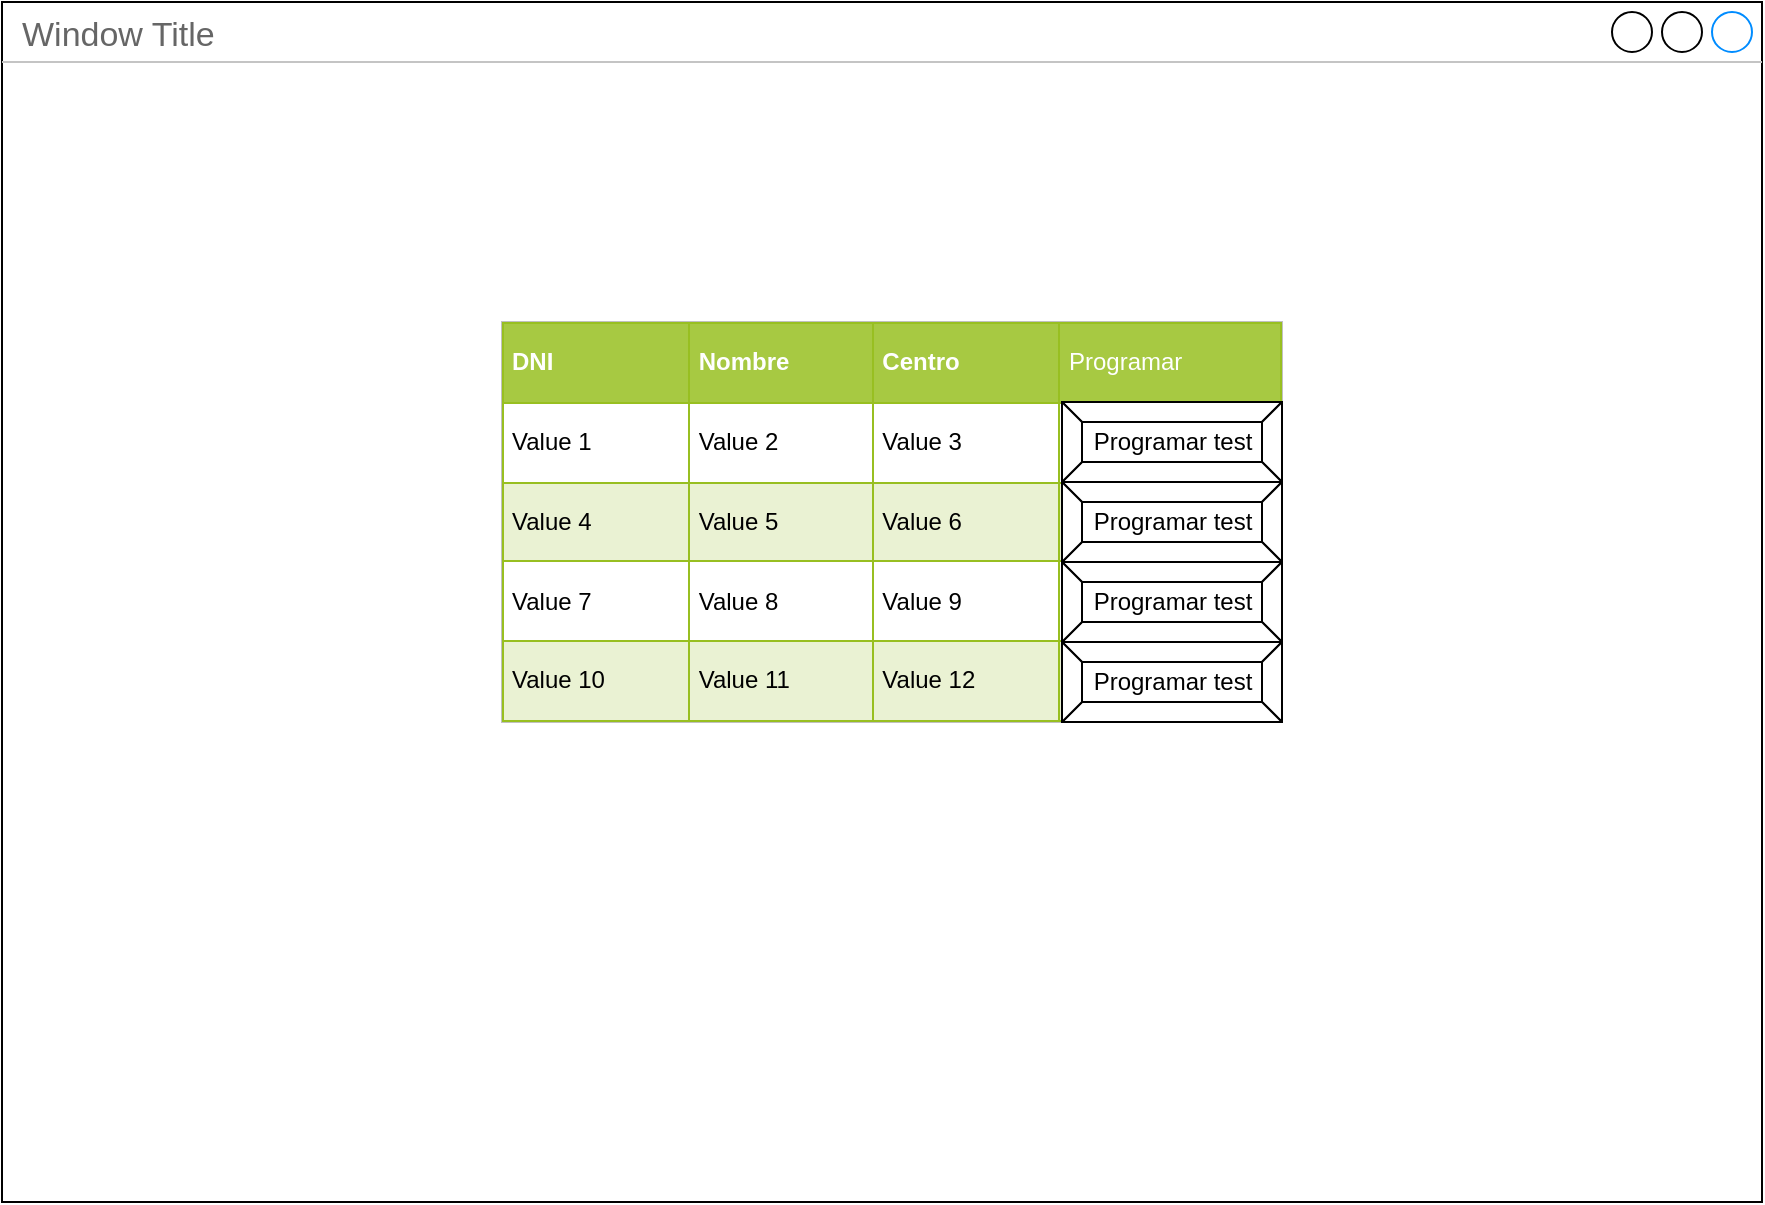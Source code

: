 <mxfile version="17.5.0" type="github">
  <diagram id="T2zNyDhyfhEta7jth-NB" name="Page-1">
    <mxGraphModel dx="1350" dy="749" grid="1" gridSize="10" guides="1" tooltips="1" connect="1" arrows="1" fold="1" page="1" pageScale="1" pageWidth="1100" pageHeight="850" math="0" shadow="0">
      <root>
        <mxCell id="0" />
        <mxCell id="1" parent="0" />
        <mxCell id="uVW6rR8O0Uw4w95UFV8_-5" value="Window Title" style="strokeWidth=1;shadow=0;dashed=0;align=center;html=1;shape=mxgraph.mockup.containers.window;align=left;verticalAlign=top;spacingLeft=8;strokeColor2=#008cff;strokeColor3=#c4c4c4;fontColor=#666666;mainText=;fontSize=17;labelBackgroundColor=none;" vertex="1" parent="1">
          <mxGeometry x="120" y="80" width="880" height="600" as="geometry" />
        </mxCell>
        <mxCell id="uVW6rR8O0Uw4w95UFV8_-13" value="&lt;table style=&quot;width: 100% ; height: 100% ; border-collapse: collapse&quot; width=&quot;100%&quot; cellpadding=&quot;4&quot; border=&quot;1&quot;&gt;&lt;tbody&gt;&lt;tr style=&quot;background-color: #a7c942 ; color: #ffffff ; border: 1px solid #98bf21&quot;&gt;&lt;th align=&quot;left&quot;&gt;DNI&lt;span style=&quot;white-space: pre&quot;&gt;	&lt;/span&gt;&lt;/th&gt;&lt;th align=&quot;left&quot;&gt;Nombre&lt;/th&gt;&lt;th align=&quot;left&quot;&gt;Centro&lt;/th&gt;&lt;td&gt;Programar&lt;/td&gt;&lt;/tr&gt;&lt;tr style=&quot;border: 1px solid #98bf21&quot;&gt;&lt;td&gt;Value 1&lt;/td&gt;&lt;td&gt;Value 2&lt;/td&gt;&lt;td&gt;Value 3&lt;/td&gt;&lt;td&gt;&lt;br&gt;&lt;/td&gt;&lt;/tr&gt;&lt;tr style=&quot;background-color: #eaf2d3 ; border: 1px solid #98bf21&quot;&gt;&lt;td&gt;Value 4&lt;/td&gt;&lt;td&gt;Value 5&lt;/td&gt;&lt;td&gt;Value 6&lt;/td&gt;&lt;td&gt;&lt;br&gt;&lt;/td&gt;&lt;/tr&gt;&lt;tr style=&quot;border: 1px solid #98bf21&quot;&gt;&lt;td&gt;Value 7&lt;/td&gt;&lt;td&gt;Value 8&lt;/td&gt;&lt;td&gt;Value 9&lt;/td&gt;&lt;td&gt;&lt;br&gt;&lt;/td&gt;&lt;/tr&gt;&lt;tr style=&quot;background-color: #eaf2d3 ; border: 1px solid #98bf21&quot;&gt;&lt;td&gt;Value 10&lt;/td&gt;&lt;td&gt;Value 11&lt;/td&gt;&lt;td&gt;Value 12&lt;/td&gt;&lt;td&gt;&lt;br&gt;&lt;/td&gt;&lt;/tr&gt;&lt;/tbody&gt;&lt;/table&gt;" style="text;html=1;strokeColor=#c0c0c0;fillColor=#ffffff;overflow=fill;rounded=0;" vertex="1" parent="1">
          <mxGeometry x="370" y="240" width="390" height="200" as="geometry" />
        </mxCell>
        <mxCell id="uVW6rR8O0Uw4w95UFV8_-14" value="Programar test" style="labelPosition=center;verticalLabelPosition=middle;align=center;html=1;shape=mxgraph.basic.button;dx=10;" vertex="1" parent="1">
          <mxGeometry x="650" y="280" width="110" height="40" as="geometry" />
        </mxCell>
        <mxCell id="uVW6rR8O0Uw4w95UFV8_-15" value="Programar test" style="labelPosition=center;verticalLabelPosition=middle;align=center;html=1;shape=mxgraph.basic.button;dx=10;" vertex="1" parent="1">
          <mxGeometry x="650" y="320" width="110" height="40" as="geometry" />
        </mxCell>
        <mxCell id="uVW6rR8O0Uw4w95UFV8_-16" value="Programar test" style="labelPosition=center;verticalLabelPosition=middle;align=center;html=1;shape=mxgraph.basic.button;dx=10;" vertex="1" parent="1">
          <mxGeometry x="650" y="360" width="110" height="40" as="geometry" />
        </mxCell>
        <mxCell id="uVW6rR8O0Uw4w95UFV8_-17" value="Programar test" style="labelPosition=center;verticalLabelPosition=middle;align=center;html=1;shape=mxgraph.basic.button;dx=10;" vertex="1" parent="1">
          <mxGeometry x="650" y="400" width="110" height="40" as="geometry" />
        </mxCell>
      </root>
    </mxGraphModel>
  </diagram>
</mxfile>
